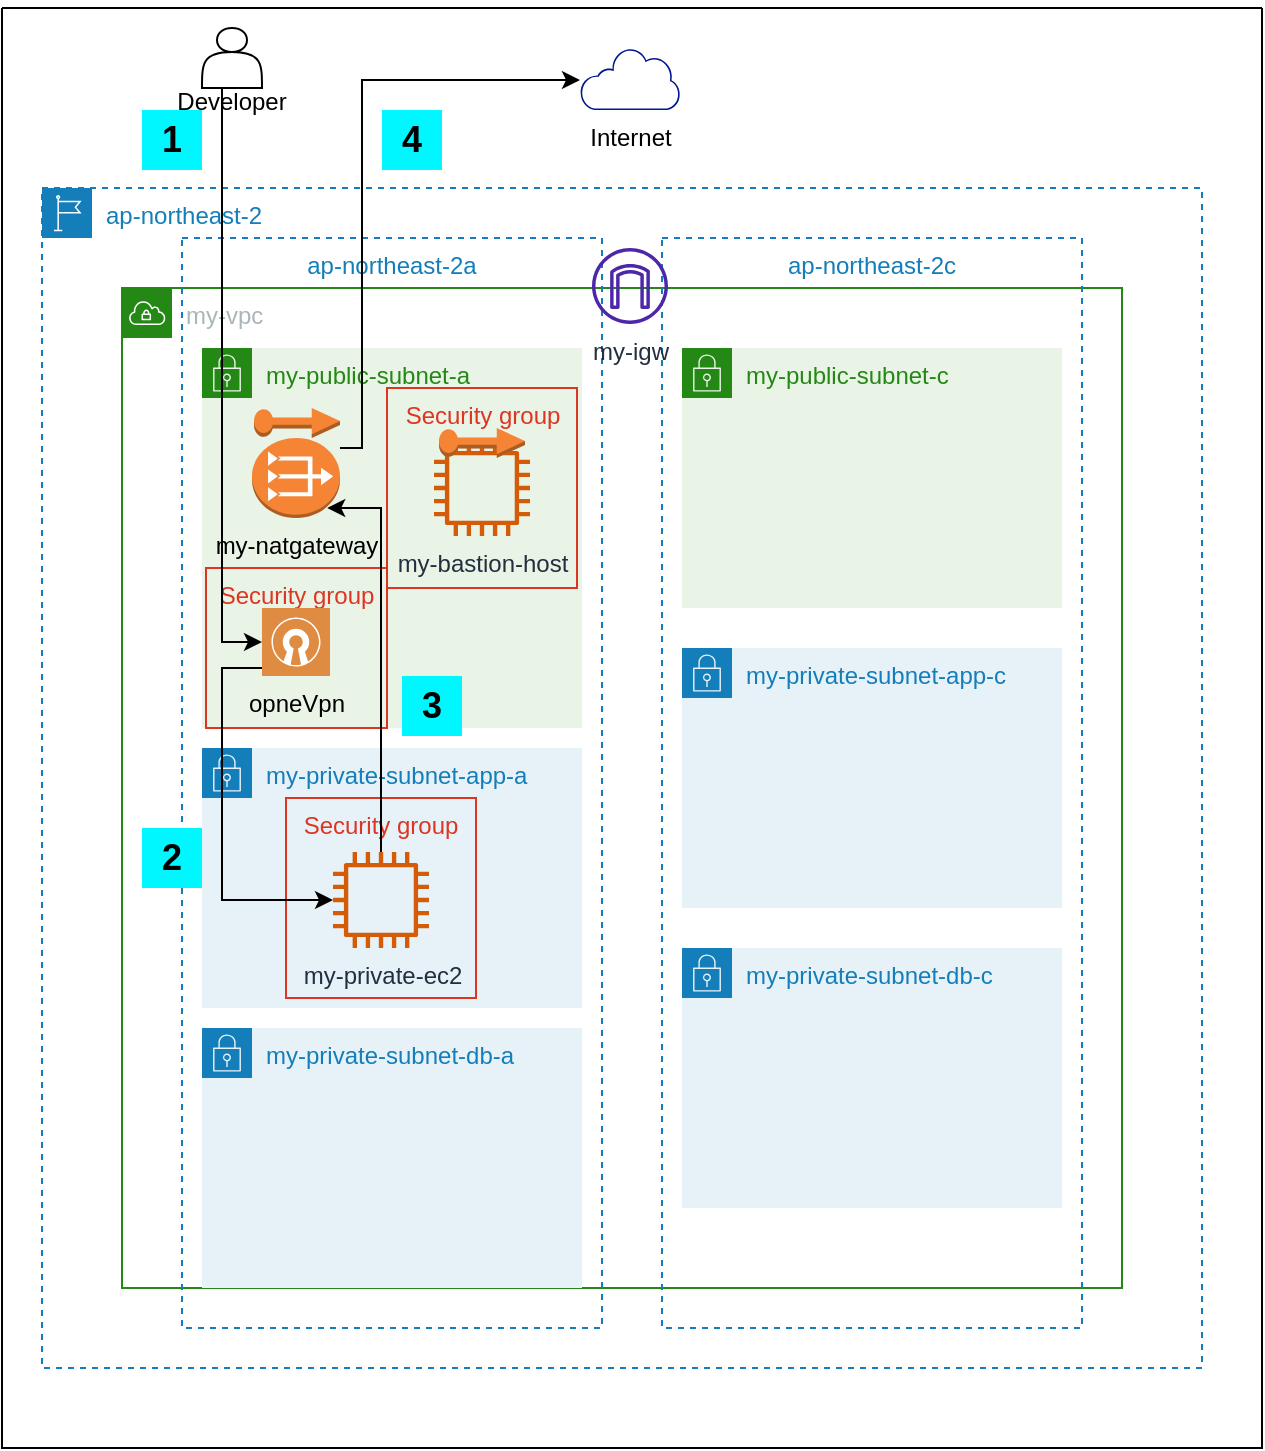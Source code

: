 <mxfile version="21.6.6" type="github">
  <diagram name="페이지-1" id="v46Kw6hZMWN8n9hihEqH">
    <mxGraphModel dx="749" dy="1921" grid="1" gridSize="10" guides="1" tooltips="1" connect="1" arrows="1" fold="1" page="1" pageScale="1" pageWidth="827" pageHeight="1169" math="0" shadow="0">
      <root>
        <mxCell id="0" />
        <mxCell id="1" parent="0" />
        <mxCell id="Re4XzMObqfCqmsB2IL9Q-99" value="" style="swimlane;startSize=0;" vertex="1" parent="1">
          <mxGeometry x="110" y="-30" width="630" height="720" as="geometry" />
        </mxCell>
        <mxCell id="Re4XzMObqfCqmsB2IL9Q-96" value="&lt;br&gt;&lt;br&gt;&lt;br&gt;Developer" style="shape=actor;whiteSpace=wrap;html=1;" vertex="1" parent="Re4XzMObqfCqmsB2IL9Q-99">
          <mxGeometry x="100" y="10" width="30" height="30" as="geometry" />
        </mxCell>
        <mxCell id="Re4XzMObqfCqmsB2IL9Q-93" value="Internet" style="sketch=0;aspect=fixed;pointerEvents=1;shadow=0;dashed=0;html=1;strokeColor=none;labelPosition=center;verticalLabelPosition=bottom;verticalAlign=top;align=center;fillColor=#00188D;shape=mxgraph.mscae.enterprise.internet_hollow" vertex="1" parent="Re4XzMObqfCqmsB2IL9Q-99">
          <mxGeometry x="289" y="20" width="50" height="31" as="geometry" />
        </mxCell>
        <mxCell id="Re4XzMObqfCqmsB2IL9Q-1" value="ap-northeast-2" style="points=[[0,0],[0.25,0],[0.5,0],[0.75,0],[1,0],[1,0.25],[1,0.5],[1,0.75],[1,1],[0.75,1],[0.5,1],[0.25,1],[0,1],[0,0.75],[0,0.5],[0,0.25]];outlineConnect=0;gradientColor=none;html=1;whiteSpace=wrap;fontSize=12;fontStyle=0;container=1;pointerEvents=0;collapsible=0;recursiveResize=0;shape=mxgraph.aws4.group;grIcon=mxgraph.aws4.group_region;strokeColor=#147EBA;fillColor=none;verticalAlign=top;align=left;spacingLeft=30;fontColor=#147EBA;dashed=1;" vertex="1" parent="Re4XzMObqfCqmsB2IL9Q-99">
          <mxGeometry x="20" y="90" width="580" height="590" as="geometry" />
        </mxCell>
        <mxCell id="Re4XzMObqfCqmsB2IL9Q-2" value="my-vpc" style="points=[[0,0],[0.25,0],[0.5,0],[0.75,0],[1,0],[1,0.25],[1,0.5],[1,0.75],[1,1],[0.75,1],[0.5,1],[0.25,1],[0,1],[0,0.75],[0,0.5],[0,0.25]];outlineConnect=0;gradientColor=none;html=1;whiteSpace=wrap;fontSize=12;fontStyle=0;container=1;pointerEvents=0;collapsible=0;recursiveResize=0;shape=mxgraph.aws4.group;grIcon=mxgraph.aws4.group_vpc;strokeColor=#248814;fillColor=none;verticalAlign=top;align=left;spacingLeft=30;fontColor=#AAB7B8;dashed=0;" vertex="1" parent="Re4XzMObqfCqmsB2IL9Q-1">
          <mxGeometry x="40" y="50" width="500" height="500" as="geometry" />
        </mxCell>
        <mxCell id="Re4XzMObqfCqmsB2IL9Q-4" value="ap-northeast-2c" style="fillColor=none;strokeColor=#147EBA;dashed=1;verticalAlign=top;fontStyle=0;fontColor=#147EBA;whiteSpace=wrap;html=1;" vertex="1" parent="Re4XzMObqfCqmsB2IL9Q-2">
          <mxGeometry x="270" y="-25" width="210" height="545" as="geometry" />
        </mxCell>
        <mxCell id="Re4XzMObqfCqmsB2IL9Q-3" value="ap-northeast-2a" style="fillColor=none;strokeColor=#147EBA;dashed=1;verticalAlign=top;fontStyle=0;fontColor=#147EBA;whiteSpace=wrap;html=1;" vertex="1" parent="Re4XzMObqfCqmsB2IL9Q-2">
          <mxGeometry x="30" y="-25" width="210" height="545" as="geometry" />
        </mxCell>
        <mxCell id="Re4XzMObqfCqmsB2IL9Q-5" value="my-public-subnet-a" style="points=[[0,0],[0.25,0],[0.5,0],[0.75,0],[1,0],[1,0.25],[1,0.5],[1,0.75],[1,1],[0.75,1],[0.5,1],[0.25,1],[0,1],[0,0.75],[0,0.5],[0,0.25]];outlineConnect=0;gradientColor=none;html=1;whiteSpace=wrap;fontSize=12;fontStyle=0;container=1;pointerEvents=0;collapsible=0;recursiveResize=0;shape=mxgraph.aws4.group;grIcon=mxgraph.aws4.group_security_group;grStroke=0;strokeColor=#248814;fillColor=#E9F3E6;verticalAlign=top;align=left;spacingLeft=30;fontColor=#248814;dashed=0;" vertex="1" parent="Re4XzMObqfCqmsB2IL9Q-2">
          <mxGeometry x="40" y="30" width="190" height="190" as="geometry" />
        </mxCell>
        <mxCell id="Re4XzMObqfCqmsB2IL9Q-71" value="Security group" style="fillColor=none;strokeColor=#DD3522;verticalAlign=top;fontStyle=0;fontColor=#DD3522;whiteSpace=wrap;html=1;" vertex="1" parent="Re4XzMObqfCqmsB2IL9Q-5">
          <mxGeometry x="92.5" y="20" width="95" height="100" as="geometry" />
        </mxCell>
        <mxCell id="Re4XzMObqfCqmsB2IL9Q-43" value="my-bastion-host" style="sketch=0;outlineConnect=0;fontColor=#232F3E;gradientColor=none;fillColor=#D45B07;strokeColor=none;dashed=0;verticalLabelPosition=bottom;verticalAlign=top;align=center;html=1;fontSize=12;fontStyle=0;aspect=fixed;pointerEvents=1;shape=mxgraph.aws4.instance2;" vertex="1" parent="Re4XzMObqfCqmsB2IL9Q-5">
          <mxGeometry x="116" y="46" width="48" height="48" as="geometry" />
        </mxCell>
        <mxCell id="Re4XzMObqfCqmsB2IL9Q-42" value="" style="outlineConnect=0;dashed=0;verticalLabelPosition=bottom;verticalAlign=top;align=center;html=1;shape=mxgraph.aws3.elastic_ip;fillColor=#F58534;gradientColor=none;" vertex="1" parent="Re4XzMObqfCqmsB2IL9Q-5">
          <mxGeometry x="118.5" y="40" width="43" height="15" as="geometry" />
        </mxCell>
        <mxCell id="Re4XzMObqfCqmsB2IL9Q-92" value="Security group" style="fillColor=none;strokeColor=#DD3522;verticalAlign=top;fontStyle=0;fontColor=#DD3522;whiteSpace=wrap;html=1;" vertex="1" parent="Re4XzMObqfCqmsB2IL9Q-5">
          <mxGeometry x="2" y="110" width="90.5" height="80" as="geometry" />
        </mxCell>
        <mxCell id="Re4XzMObqfCqmsB2IL9Q-6" value="my-private-subnet-app-a" style="points=[[0,0],[0.25,0],[0.5,0],[0.75,0],[1,0],[1,0.25],[1,0.5],[1,0.75],[1,1],[0.75,1],[0.5,1],[0.25,1],[0,1],[0,0.75],[0,0.5],[0,0.25]];outlineConnect=0;gradientColor=none;html=1;whiteSpace=wrap;fontSize=12;fontStyle=0;container=1;pointerEvents=0;collapsible=0;recursiveResize=0;shape=mxgraph.aws4.group;grIcon=mxgraph.aws4.group_security_group;grStroke=0;strokeColor=#147EBA;fillColor=#E6F2F8;verticalAlign=top;align=left;spacingLeft=30;fontColor=#147EBA;dashed=0;" vertex="1" parent="Re4XzMObqfCqmsB2IL9Q-2">
          <mxGeometry x="40" y="230" width="190" height="130" as="geometry" />
        </mxCell>
        <mxCell id="Re4XzMObqfCqmsB2IL9Q-72" value="Security group" style="fillColor=none;strokeColor=#DD3522;verticalAlign=top;fontStyle=0;fontColor=#DD3522;whiteSpace=wrap;html=1;" vertex="1" parent="Re4XzMObqfCqmsB2IL9Q-6">
          <mxGeometry x="42" y="25" width="95" height="100" as="geometry" />
        </mxCell>
        <mxCell id="Re4XzMObqfCqmsB2IL9Q-73" value="my-private-ec2" style="sketch=0;outlineConnect=0;fontColor=#232F3E;gradientColor=none;fillColor=#D45B07;strokeColor=none;dashed=0;verticalLabelPosition=bottom;verticalAlign=top;align=center;html=1;fontSize=12;fontStyle=0;aspect=fixed;pointerEvents=1;shape=mxgraph.aws4.instance2;" vertex="1" parent="Re4XzMObqfCqmsB2IL9Q-6">
          <mxGeometry x="65.5" y="52" width="48" height="48" as="geometry" />
        </mxCell>
        <mxCell id="Re4XzMObqfCqmsB2IL9Q-7" value="my-private-subnet-db-a" style="points=[[0,0],[0.25,0],[0.5,0],[0.75,0],[1,0],[1,0.25],[1,0.5],[1,0.75],[1,1],[0.75,1],[0.5,1],[0.25,1],[0,1],[0,0.75],[0,0.5],[0,0.25]];outlineConnect=0;gradientColor=none;html=1;whiteSpace=wrap;fontSize=12;fontStyle=0;container=1;pointerEvents=0;collapsible=0;recursiveResize=0;shape=mxgraph.aws4.group;grIcon=mxgraph.aws4.group_security_group;grStroke=0;strokeColor=#147EBA;fillColor=#E6F2F8;verticalAlign=top;align=left;spacingLeft=30;fontColor=#147EBA;dashed=0;" vertex="1" parent="Re4XzMObqfCqmsB2IL9Q-2">
          <mxGeometry x="40" y="370" width="190" height="130" as="geometry" />
        </mxCell>
        <mxCell id="Re4XzMObqfCqmsB2IL9Q-8" value="my-public-subnet-c" style="points=[[0,0],[0.25,0],[0.5,0],[0.75,0],[1,0],[1,0.25],[1,0.5],[1,0.75],[1,1],[0.75,1],[0.5,1],[0.25,1],[0,1],[0,0.75],[0,0.5],[0,0.25]];outlineConnect=0;gradientColor=none;html=1;whiteSpace=wrap;fontSize=12;fontStyle=0;container=1;pointerEvents=0;collapsible=0;recursiveResize=0;shape=mxgraph.aws4.group;grIcon=mxgraph.aws4.group_security_group;grStroke=0;strokeColor=#248814;fillColor=#E9F3E6;verticalAlign=top;align=left;spacingLeft=30;fontColor=#248814;dashed=0;" vertex="1" parent="Re4XzMObqfCqmsB2IL9Q-2">
          <mxGeometry x="280" y="30" width="190" height="130" as="geometry" />
        </mxCell>
        <mxCell id="Re4XzMObqfCqmsB2IL9Q-10" value="my-private-subnet-app-c" style="points=[[0,0],[0.25,0],[0.5,0],[0.75,0],[1,0],[1,0.25],[1,0.5],[1,0.75],[1,1],[0.75,1],[0.5,1],[0.25,1],[0,1],[0,0.75],[0,0.5],[0,0.25]];outlineConnect=0;gradientColor=none;html=1;whiteSpace=wrap;fontSize=12;fontStyle=0;container=1;pointerEvents=0;collapsible=0;recursiveResize=0;shape=mxgraph.aws4.group;grIcon=mxgraph.aws4.group_security_group;grStroke=0;strokeColor=#147EBA;fillColor=#E6F2F8;verticalAlign=top;align=left;spacingLeft=30;fontColor=#147EBA;dashed=0;" vertex="1" parent="Re4XzMObqfCqmsB2IL9Q-2">
          <mxGeometry x="280" y="180" width="190" height="130" as="geometry" />
        </mxCell>
        <mxCell id="Re4XzMObqfCqmsB2IL9Q-11" value="my-private-subnet-db-c" style="points=[[0,0],[0.25,0],[0.5,0],[0.75,0],[1,0],[1,0.25],[1,0.5],[1,0.75],[1,1],[0.75,1],[0.5,1],[0.25,1],[0,1],[0,0.75],[0,0.5],[0,0.25]];outlineConnect=0;gradientColor=none;html=1;whiteSpace=wrap;fontSize=12;fontStyle=0;container=1;pointerEvents=0;collapsible=0;recursiveResize=0;shape=mxgraph.aws4.group;grIcon=mxgraph.aws4.group_security_group;grStroke=0;strokeColor=#147EBA;fillColor=#E6F2F8;verticalAlign=top;align=left;spacingLeft=30;fontColor=#147EBA;dashed=0;" vertex="1" parent="Re4XzMObqfCqmsB2IL9Q-2">
          <mxGeometry x="280" y="330" width="190" height="130" as="geometry" />
        </mxCell>
        <mxCell id="Re4XzMObqfCqmsB2IL9Q-90" value="" style="outlineConnect=0;dashed=0;verticalLabelPosition=bottom;verticalAlign=top;align=center;html=1;shape=mxgraph.aws3.elastic_ip;fillColor=#F58534;gradientColor=none;" vertex="1" parent="Re4XzMObqfCqmsB2IL9Q-2">
          <mxGeometry x="66" y="60" width="43" height="15" as="geometry" />
        </mxCell>
        <mxCell id="Re4XzMObqfCqmsB2IL9Q-12" value="my-natgateway" style="outlineConnect=0;dashed=0;verticalLabelPosition=bottom;verticalAlign=top;align=center;html=1;shape=mxgraph.aws3.vpc_nat_gateway;fillColor=#F58534;gradientColor=none;" vertex="1" parent="Re4XzMObqfCqmsB2IL9Q-2">
          <mxGeometry x="65" y="75" width="44" height="40" as="geometry" />
        </mxCell>
        <mxCell id="Re4XzMObqfCqmsB2IL9Q-98" style="edgeStyle=orthogonalEdgeStyle;rounded=0;orthogonalLoop=1;jettySize=auto;html=1;" edge="1" parent="Re4XzMObqfCqmsB2IL9Q-2" source="Re4XzMObqfCqmsB2IL9Q-91" target="Re4XzMObqfCqmsB2IL9Q-73">
          <mxGeometry relative="1" as="geometry">
            <Array as="points">
              <mxPoint x="50" y="190" />
              <mxPoint x="50" y="306" />
            </Array>
          </mxGeometry>
        </mxCell>
        <mxCell id="Re4XzMObqfCqmsB2IL9Q-91" value="opneVpn" style="sketch=0;pointerEvents=1;shadow=0;dashed=0;html=1;strokeColor=none;fillColor=#DF8C42;labelPosition=center;verticalLabelPosition=bottom;verticalAlign=top;align=center;outlineConnect=0;shape=mxgraph.veeam2.open_vpn;" vertex="1" parent="Re4XzMObqfCqmsB2IL9Q-2">
          <mxGeometry x="70" y="160" width="34" height="34" as="geometry" />
        </mxCell>
        <mxCell id="Re4XzMObqfCqmsB2IL9Q-101" style="edgeStyle=orthogonalEdgeStyle;rounded=0;orthogonalLoop=1;jettySize=auto;html=1;entryX=0.855;entryY=0.855;entryDx=0;entryDy=0;entryPerimeter=0;" edge="1" parent="Re4XzMObqfCqmsB2IL9Q-2" source="Re4XzMObqfCqmsB2IL9Q-73" target="Re4XzMObqfCqmsB2IL9Q-12">
          <mxGeometry relative="1" as="geometry">
            <Array as="points">
              <mxPoint x="130" y="110" />
              <mxPoint x="103" y="110" />
            </Array>
          </mxGeometry>
        </mxCell>
        <mxCell id="Re4XzMObqfCqmsB2IL9Q-105" value="&lt;font style=&quot;font-size: 18px;&quot;&gt;&lt;b&gt;2&lt;/b&gt;&lt;/font&gt;" style="text;html=1;strokeColor=none;fillColor=#00F7FF;align=center;verticalAlign=middle;whiteSpace=wrap;rounded=0;" vertex="1" parent="Re4XzMObqfCqmsB2IL9Q-2">
          <mxGeometry x="10" y="270" width="30" height="30" as="geometry" />
        </mxCell>
        <mxCell id="Re4XzMObqfCqmsB2IL9Q-106" value="&lt;font style=&quot;font-size: 18px;&quot;&gt;&lt;b&gt;3&lt;/b&gt;&lt;/font&gt;" style="text;html=1;strokeColor=none;fillColor=#00F7FF;align=center;verticalAlign=middle;whiteSpace=wrap;rounded=0;" vertex="1" parent="Re4XzMObqfCqmsB2IL9Q-2">
          <mxGeometry x="140" y="194" width="30" height="30" as="geometry" />
        </mxCell>
        <mxCell id="Re4XzMObqfCqmsB2IL9Q-41" value="my-igw" style="sketch=0;outlineConnect=0;fontColor=#232F3E;gradientColor=none;fillColor=#4D27AA;strokeColor=none;dashed=0;verticalLabelPosition=bottom;verticalAlign=top;align=center;html=1;fontSize=12;fontStyle=0;aspect=fixed;pointerEvents=1;shape=mxgraph.aws4.internet_gateway;" vertex="1" parent="Re4XzMObqfCqmsB2IL9Q-1">
          <mxGeometry x="275" y="30" width="38" height="38" as="geometry" />
        </mxCell>
        <mxCell id="Re4XzMObqfCqmsB2IL9Q-97" style="edgeStyle=orthogonalEdgeStyle;rounded=0;orthogonalLoop=1;jettySize=auto;html=1;" edge="1" parent="Re4XzMObqfCqmsB2IL9Q-99" source="Re4XzMObqfCqmsB2IL9Q-96" target="Re4XzMObqfCqmsB2IL9Q-91">
          <mxGeometry relative="1" as="geometry">
            <Array as="points">
              <mxPoint x="110" y="45" />
              <mxPoint x="110" y="310" />
            </Array>
          </mxGeometry>
        </mxCell>
        <mxCell id="Re4XzMObqfCqmsB2IL9Q-104" value="&lt;font style=&quot;font-size: 18px;&quot;&gt;&lt;b&gt;1&lt;/b&gt;&lt;/font&gt;" style="text;html=1;strokeColor=none;fillColor=#00F7FF;align=center;verticalAlign=middle;whiteSpace=wrap;rounded=0;" vertex="1" parent="Re4XzMObqfCqmsB2IL9Q-99">
          <mxGeometry x="70" y="51" width="30" height="30" as="geometry" />
        </mxCell>
        <mxCell id="Re4XzMObqfCqmsB2IL9Q-102" style="edgeStyle=orthogonalEdgeStyle;rounded=0;orthogonalLoop=1;jettySize=auto;html=1;" edge="1" parent="Re4XzMObqfCqmsB2IL9Q-99" source="Re4XzMObqfCqmsB2IL9Q-12" target="Re4XzMObqfCqmsB2IL9Q-93">
          <mxGeometry relative="1" as="geometry">
            <Array as="points">
              <mxPoint x="180" y="220" />
              <mxPoint x="180" y="36" />
            </Array>
          </mxGeometry>
        </mxCell>
        <mxCell id="Re4XzMObqfCqmsB2IL9Q-107" value="&lt;font style=&quot;font-size: 18px;&quot;&gt;&lt;b&gt;4&lt;/b&gt;&lt;/font&gt;" style="text;html=1;strokeColor=none;fillColor=#00F7FF;align=center;verticalAlign=middle;whiteSpace=wrap;rounded=0;" vertex="1" parent="Re4XzMObqfCqmsB2IL9Q-99">
          <mxGeometry x="190" y="51" width="30" height="30" as="geometry" />
        </mxCell>
      </root>
    </mxGraphModel>
  </diagram>
</mxfile>
